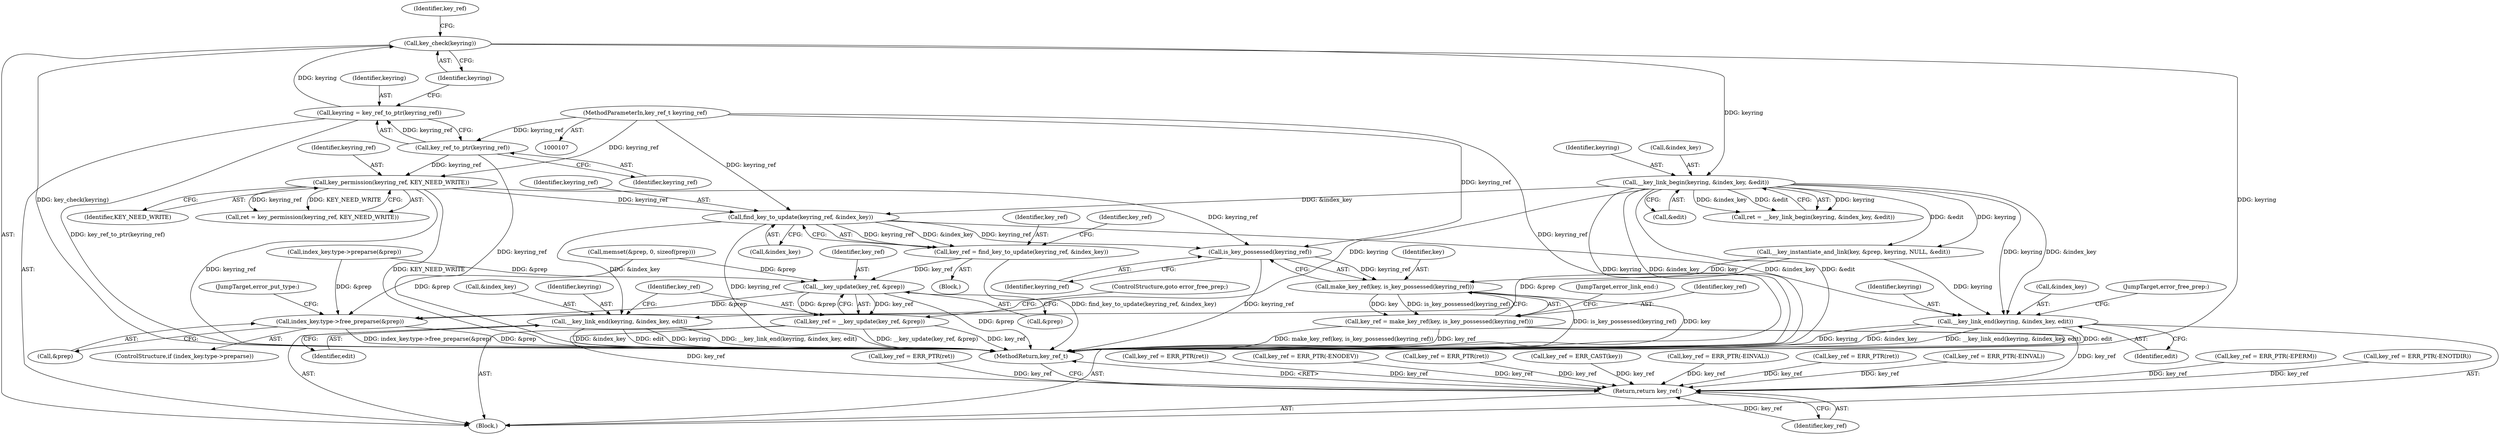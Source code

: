 digraph "0_linux_c06cfb08b88dfbe13be44a69ae2fdc3a7c902d81_2@API" {
"1000357" [label="(Call,find_key_to_update(keyring_ref, &index_key))"];
"1000335" [label="(Call,key_permission(keyring_ref, KEY_NEED_WRITE))"];
"1000182" [label="(Call,key_ref_to_ptr(keyring_ref))"];
"1000108" [label="(MethodParameterIn,key_ref_t keyring_ref)"];
"1000317" [label="(Call,__key_link_begin(keyring, &index_key, &edit))"];
"1000184" [label="(Call,key_check(keyring))"];
"1000180" [label="(Call,keyring = key_ref_to_ptr(keyring_ref))"];
"1000355" [label="(Call,key_ref = find_key_to_update(keyring_ref, &index_key))"];
"1000493" [label="(Call,__key_update(key_ref, &prep))"];
"1000474" [label="(Call,index_key.type->free_preparse(&prep))"];
"1000491" [label="(Call,key_ref = __key_update(key_ref, &prep))"];
"1000483" [label="(Return,return key_ref;)"];
"1000459" [label="(Call,is_key_possessed(keyring_ref))"];
"1000457" [label="(Call,make_key_ref(key, is_key_possessed(keyring_ref)))"];
"1000455" [label="(Call,key_ref = make_key_ref(key, is_key_possessed(keyring_ref)))"];
"1000462" [label="(Call,__key_link_end(keyring, &index_key, edit))"];
"1000486" [label="(Call,__key_link_end(keyring, &index_key, edit))"];
"1000493" [label="(Call,__key_update(key_ref, &prep))"];
"1000464" [label="(Call,&index_key)"];
"1000336" [label="(Identifier,keyring_ref)"];
"1000289" [label="(Call,key_ref = ERR_PTR(-EPERM))"];
"1000455" [label="(Call,key_ref = make_key_ref(key, is_key_possessed(keyring_ref)))"];
"1000359" [label="(Call,&index_key)"];
"1000477" [label="(JumpTarget,error_put_type:)"];
"1000491" [label="(Call,key_ref = __key_update(key_ref, &prep))"];
"1000488" [label="(Call,&index_key)"];
"1000461" [label="(JumpTarget,error_link_end:)"];
"1000321" [label="(Call,&edit)"];
"1000186" [label="(Call,key_ref = ERR_PTR(-ENOTDIR))"];
"1000184" [label="(Call,key_check(keyring))"];
"1000463" [label="(Identifier,keyring)"];
"1000435" [label="(Call,__key_instantiate_and_link(key, &prep, keyring, NULL, &edit))"];
"1000343" [label="(Call,key_ref = ERR_PTR(ret))"];
"1000492" [label="(Identifier,key_ref)"];
"1000458" [label="(Identifier,key)"];
"1000253" [label="(Call,key_ref = ERR_PTR(ret))"];
"1000115" [label="(Block,)"];
"1000333" [label="(Call,ret = key_permission(keyring_ref, KEY_NEED_WRITE))"];
"1000182" [label="(Call,key_ref_to_ptr(keyring_ref))"];
"1000354" [label="(Block,)"];
"1000484" [label="(Identifier,key_ref)"];
"1000337" [label="(Identifier,KEY_NEED_WRITE)"];
"1000357" [label="(Call,find_key_to_update(keyring_ref, &index_key))"];
"1000335" [label="(Call,key_permission(keyring_ref, KEY_NEED_WRITE))"];
"1000142" [label="(Call,key_ref = ERR_PTR(-ENODEV))"];
"1000187" [label="(Identifier,key_ref)"];
"1000315" [label="(Call,ret = __key_link_begin(keyring, &index_key, &edit))"];
"1000183" [label="(Identifier,keyring_ref)"];
"1000108" [label="(MethodParameterIn,key_ref_t keyring_ref)"];
"1000475" [label="(Call,&prep)"];
"1000457" [label="(Call,make_key_ref(key, is_key_possessed(keyring_ref)))"];
"1000468" [label="(ControlStructure,if (index_key.type->preparse))"];
"1000498" [label="(MethodReturn,key_ref_t)"];
"1000328" [label="(Call,key_ref = ERR_PTR(ret))"];
"1000318" [label="(Identifier,keyring)"];
"1000428" [label="(Call,key_ref = ERR_CAST(key))"];
"1000466" [label="(Identifier,edit)"];
"1000487" [label="(Identifier,keyring)"];
"1000356" [label="(Identifier,key_ref)"];
"1000358" [label="(Identifier,keyring_ref)"];
"1000494" [label="(Identifier,key_ref)"];
"1000245" [label="(Call,index_key.type->preparse(&prep))"];
"1000490" [label="(Identifier,edit)"];
"1000483" [label="(Return,return key_ref;)"];
"1000319" [label="(Call,&index_key)"];
"1000497" [label="(ControlStructure,goto error_free_prep;)"];
"1000362" [label="(Identifier,key_ref)"];
"1000180" [label="(Call,keyring = key_ref_to_ptr(keyring_ref))"];
"1000148" [label="(Call,key_ref = ERR_PTR(-EINVAL))"];
"1000456" [label="(Identifier,key_ref)"];
"1000450" [label="(Call,key_ref = ERR_PTR(ret))"];
"1000317" [label="(Call,__key_link_begin(keyring, &index_key, &edit))"];
"1000495" [label="(Call,&prep)"];
"1000355" [label="(Call,key_ref = find_key_to_update(keyring_ref, &index_key))"];
"1000467" [label="(JumpTarget,error_free_prep:)"];
"1000474" [label="(Call,index_key.type->free_preparse(&prep))"];
"1000462" [label="(Call,__key_link_end(keyring, &index_key, edit))"];
"1000486" [label="(Call,__key_link_end(keyring, &index_key, edit))"];
"1000181" [label="(Identifier,keyring)"];
"1000270" [label="(Call,key_ref = ERR_PTR(-EINVAL))"];
"1000185" [label="(Identifier,keyring)"];
"1000199" [label="(Call,memset(&prep, 0, sizeof(prep)))"];
"1000459" [label="(Call,is_key_possessed(keyring_ref))"];
"1000460" [label="(Identifier,keyring_ref)"];
"1000357" -> "1000355"  [label="AST: "];
"1000357" -> "1000359"  [label="CFG: "];
"1000358" -> "1000357"  [label="AST: "];
"1000359" -> "1000357"  [label="AST: "];
"1000355" -> "1000357"  [label="CFG: "];
"1000357" -> "1000498"  [label="DDG: keyring_ref"];
"1000357" -> "1000355"  [label="DDG: keyring_ref"];
"1000357" -> "1000355"  [label="DDG: &index_key"];
"1000335" -> "1000357"  [label="DDG: keyring_ref"];
"1000108" -> "1000357"  [label="DDG: keyring_ref"];
"1000317" -> "1000357"  [label="DDG: &index_key"];
"1000357" -> "1000459"  [label="DDG: keyring_ref"];
"1000357" -> "1000462"  [label="DDG: &index_key"];
"1000357" -> "1000486"  [label="DDG: &index_key"];
"1000335" -> "1000333"  [label="AST: "];
"1000335" -> "1000337"  [label="CFG: "];
"1000336" -> "1000335"  [label="AST: "];
"1000337" -> "1000335"  [label="AST: "];
"1000333" -> "1000335"  [label="CFG: "];
"1000335" -> "1000498"  [label="DDG: keyring_ref"];
"1000335" -> "1000498"  [label="DDG: KEY_NEED_WRITE"];
"1000335" -> "1000333"  [label="DDG: keyring_ref"];
"1000335" -> "1000333"  [label="DDG: KEY_NEED_WRITE"];
"1000182" -> "1000335"  [label="DDG: keyring_ref"];
"1000108" -> "1000335"  [label="DDG: keyring_ref"];
"1000335" -> "1000459"  [label="DDG: keyring_ref"];
"1000182" -> "1000180"  [label="AST: "];
"1000182" -> "1000183"  [label="CFG: "];
"1000183" -> "1000182"  [label="AST: "];
"1000180" -> "1000182"  [label="CFG: "];
"1000182" -> "1000498"  [label="DDG: keyring_ref"];
"1000182" -> "1000180"  [label="DDG: keyring_ref"];
"1000108" -> "1000182"  [label="DDG: keyring_ref"];
"1000108" -> "1000107"  [label="AST: "];
"1000108" -> "1000498"  [label="DDG: keyring_ref"];
"1000108" -> "1000459"  [label="DDG: keyring_ref"];
"1000317" -> "1000315"  [label="AST: "];
"1000317" -> "1000321"  [label="CFG: "];
"1000318" -> "1000317"  [label="AST: "];
"1000319" -> "1000317"  [label="AST: "];
"1000321" -> "1000317"  [label="AST: "];
"1000315" -> "1000317"  [label="CFG: "];
"1000317" -> "1000498"  [label="DDG: keyring"];
"1000317" -> "1000498"  [label="DDG: &index_key"];
"1000317" -> "1000498"  [label="DDG: &edit"];
"1000317" -> "1000315"  [label="DDG: keyring"];
"1000317" -> "1000315"  [label="DDG: &index_key"];
"1000317" -> "1000315"  [label="DDG: &edit"];
"1000184" -> "1000317"  [label="DDG: keyring"];
"1000317" -> "1000435"  [label="DDG: keyring"];
"1000317" -> "1000435"  [label="DDG: &edit"];
"1000317" -> "1000462"  [label="DDG: keyring"];
"1000317" -> "1000462"  [label="DDG: &index_key"];
"1000317" -> "1000486"  [label="DDG: keyring"];
"1000184" -> "1000115"  [label="AST: "];
"1000184" -> "1000185"  [label="CFG: "];
"1000185" -> "1000184"  [label="AST: "];
"1000187" -> "1000184"  [label="CFG: "];
"1000184" -> "1000498"  [label="DDG: keyring"];
"1000184" -> "1000498"  [label="DDG: key_check(keyring)"];
"1000180" -> "1000184"  [label="DDG: keyring"];
"1000180" -> "1000115"  [label="AST: "];
"1000181" -> "1000180"  [label="AST: "];
"1000185" -> "1000180"  [label="CFG: "];
"1000180" -> "1000498"  [label="DDG: key_ref_to_ptr(keyring_ref)"];
"1000355" -> "1000354"  [label="AST: "];
"1000356" -> "1000355"  [label="AST: "];
"1000362" -> "1000355"  [label="CFG: "];
"1000355" -> "1000498"  [label="DDG: find_key_to_update(keyring_ref, &index_key)"];
"1000355" -> "1000493"  [label="DDG: key_ref"];
"1000493" -> "1000491"  [label="AST: "];
"1000493" -> "1000495"  [label="CFG: "];
"1000494" -> "1000493"  [label="AST: "];
"1000495" -> "1000493"  [label="AST: "];
"1000491" -> "1000493"  [label="CFG: "];
"1000493" -> "1000498"  [label="DDG: &prep"];
"1000493" -> "1000474"  [label="DDG: &prep"];
"1000493" -> "1000491"  [label="DDG: key_ref"];
"1000493" -> "1000491"  [label="DDG: &prep"];
"1000199" -> "1000493"  [label="DDG: &prep"];
"1000245" -> "1000493"  [label="DDG: &prep"];
"1000474" -> "1000468"  [label="AST: "];
"1000474" -> "1000475"  [label="CFG: "];
"1000475" -> "1000474"  [label="AST: "];
"1000477" -> "1000474"  [label="CFG: "];
"1000474" -> "1000498"  [label="DDG: index_key.type->free_preparse(&prep)"];
"1000474" -> "1000498"  [label="DDG: &prep"];
"1000435" -> "1000474"  [label="DDG: &prep"];
"1000199" -> "1000474"  [label="DDG: &prep"];
"1000245" -> "1000474"  [label="DDG: &prep"];
"1000491" -> "1000115"  [label="AST: "];
"1000492" -> "1000491"  [label="AST: "];
"1000497" -> "1000491"  [label="CFG: "];
"1000491" -> "1000498"  [label="DDG: __key_update(key_ref, &prep)"];
"1000491" -> "1000498"  [label="DDG: key_ref"];
"1000491" -> "1000483"  [label="DDG: key_ref"];
"1000483" -> "1000115"  [label="AST: "];
"1000483" -> "1000484"  [label="CFG: "];
"1000484" -> "1000483"  [label="AST: "];
"1000498" -> "1000483"  [label="CFG: "];
"1000483" -> "1000498"  [label="DDG: <RET>"];
"1000484" -> "1000483"  [label="DDG: key_ref"];
"1000186" -> "1000483"  [label="DDG: key_ref"];
"1000343" -> "1000483"  [label="DDG: key_ref"];
"1000289" -> "1000483"  [label="DDG: key_ref"];
"1000253" -> "1000483"  [label="DDG: key_ref"];
"1000148" -> "1000483"  [label="DDG: key_ref"];
"1000328" -> "1000483"  [label="DDG: key_ref"];
"1000142" -> "1000483"  [label="DDG: key_ref"];
"1000455" -> "1000483"  [label="DDG: key_ref"];
"1000450" -> "1000483"  [label="DDG: key_ref"];
"1000270" -> "1000483"  [label="DDG: key_ref"];
"1000428" -> "1000483"  [label="DDG: key_ref"];
"1000459" -> "1000457"  [label="AST: "];
"1000459" -> "1000460"  [label="CFG: "];
"1000460" -> "1000459"  [label="AST: "];
"1000457" -> "1000459"  [label="CFG: "];
"1000459" -> "1000498"  [label="DDG: keyring_ref"];
"1000459" -> "1000457"  [label="DDG: keyring_ref"];
"1000457" -> "1000455"  [label="AST: "];
"1000458" -> "1000457"  [label="AST: "];
"1000455" -> "1000457"  [label="CFG: "];
"1000457" -> "1000498"  [label="DDG: is_key_possessed(keyring_ref)"];
"1000457" -> "1000498"  [label="DDG: key"];
"1000457" -> "1000455"  [label="DDG: key"];
"1000457" -> "1000455"  [label="DDG: is_key_possessed(keyring_ref)"];
"1000435" -> "1000457"  [label="DDG: key"];
"1000455" -> "1000115"  [label="AST: "];
"1000456" -> "1000455"  [label="AST: "];
"1000461" -> "1000455"  [label="CFG: "];
"1000455" -> "1000498"  [label="DDG: make_key_ref(key, is_key_possessed(keyring_ref))"];
"1000455" -> "1000498"  [label="DDG: key_ref"];
"1000462" -> "1000115"  [label="AST: "];
"1000462" -> "1000466"  [label="CFG: "];
"1000463" -> "1000462"  [label="AST: "];
"1000464" -> "1000462"  [label="AST: "];
"1000466" -> "1000462"  [label="AST: "];
"1000467" -> "1000462"  [label="CFG: "];
"1000462" -> "1000498"  [label="DDG: keyring"];
"1000462" -> "1000498"  [label="DDG: &index_key"];
"1000462" -> "1000498"  [label="DDG: __key_link_end(keyring, &index_key, edit)"];
"1000462" -> "1000498"  [label="DDG: edit"];
"1000435" -> "1000462"  [label="DDG: keyring"];
"1000486" -> "1000115"  [label="AST: "];
"1000486" -> "1000490"  [label="CFG: "];
"1000487" -> "1000486"  [label="AST: "];
"1000488" -> "1000486"  [label="AST: "];
"1000490" -> "1000486"  [label="AST: "];
"1000492" -> "1000486"  [label="CFG: "];
"1000486" -> "1000498"  [label="DDG: __key_link_end(keyring, &index_key, edit)"];
"1000486" -> "1000498"  [label="DDG: &index_key"];
"1000486" -> "1000498"  [label="DDG: edit"];
"1000486" -> "1000498"  [label="DDG: keyring"];
}
